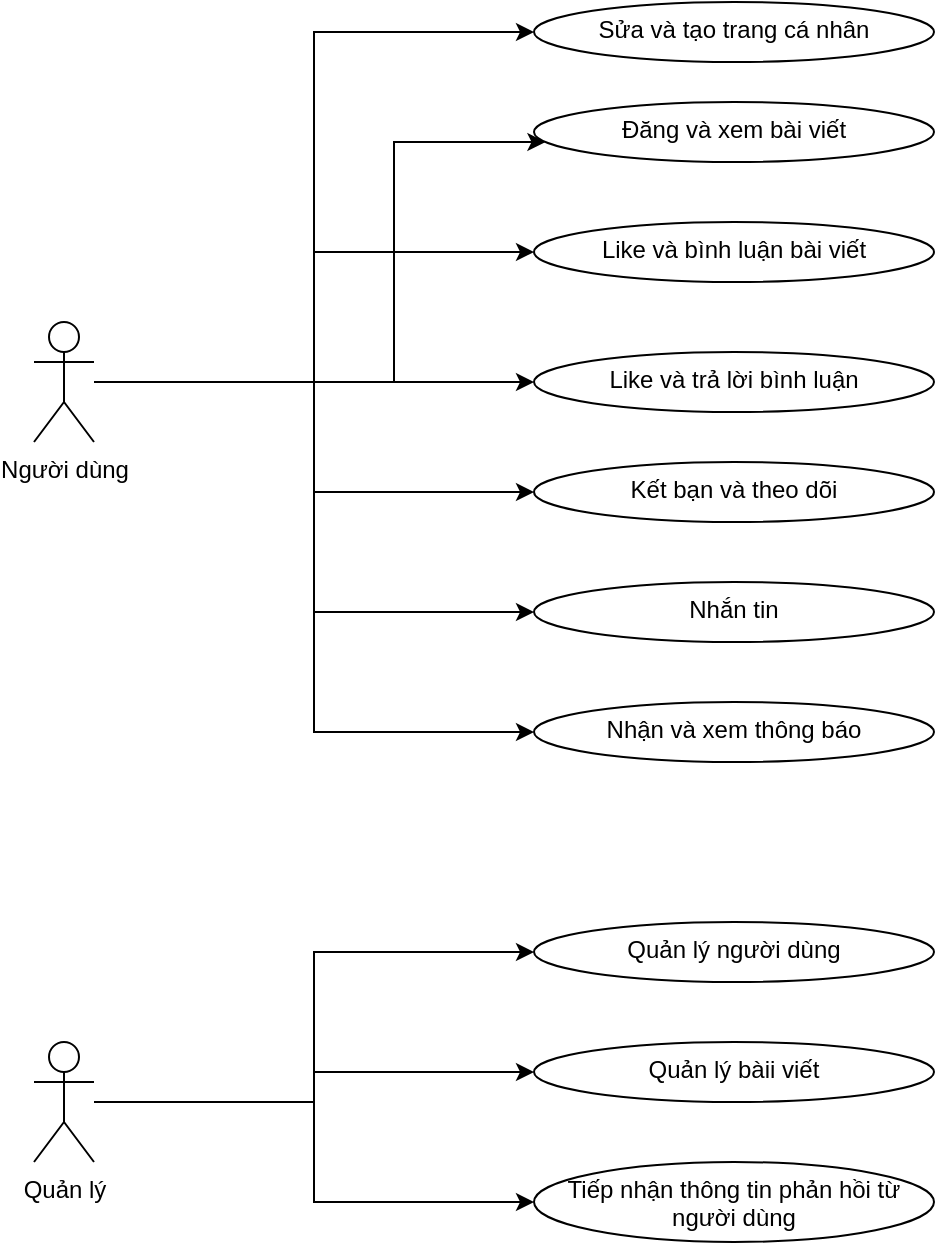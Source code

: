 <mxfile version="14.7.6" type="github">
  <diagram id="ancr_J5ilhHssWnFEeEO" name="Page-1">
    <mxGraphModel dx="1426" dy="769" grid="1" gridSize="10" guides="1" tooltips="1" connect="1" arrows="1" fold="1" page="1" pageScale="1" pageWidth="827" pageHeight="1169" math="0" shadow="0">
      <root>
        <mxCell id="0" />
        <mxCell id="1" parent="0" />
        <mxCell id="nOx5BWtoDo8YG8puYaTN-10" value="" style="edgeStyle=orthogonalEdgeStyle;rounded=0;orthogonalLoop=1;jettySize=auto;html=1;" edge="1" parent="1" source="nOx5BWtoDo8YG8puYaTN-6" target="nOx5BWtoDo8YG8puYaTN-9">
          <mxGeometry relative="1" as="geometry">
            <Array as="points">
              <mxPoint x="200" y="340" />
              <mxPoint x="200" y="220" />
            </Array>
          </mxGeometry>
        </mxCell>
        <mxCell id="nOx5BWtoDo8YG8puYaTN-21" style="edgeStyle=orthogonalEdgeStyle;rounded=0;orthogonalLoop=1;jettySize=auto;html=1;entryX=0;entryY=0.5;entryDx=0;entryDy=0;" edge="1" parent="1" source="nOx5BWtoDo8YG8puYaTN-6" target="nOx5BWtoDo8YG8puYaTN-16">
          <mxGeometry relative="1" as="geometry">
            <Array as="points">
              <mxPoint x="160" y="340" />
              <mxPoint x="160" y="165" />
            </Array>
          </mxGeometry>
        </mxCell>
        <mxCell id="nOx5BWtoDo8YG8puYaTN-22" style="edgeStyle=orthogonalEdgeStyle;rounded=0;orthogonalLoop=1;jettySize=auto;html=1;entryX=0;entryY=0.5;entryDx=0;entryDy=0;" edge="1" parent="1" source="nOx5BWtoDo8YG8puYaTN-6" target="nOx5BWtoDo8YG8puYaTN-11">
          <mxGeometry relative="1" as="geometry" />
        </mxCell>
        <mxCell id="nOx5BWtoDo8YG8puYaTN-23" style="edgeStyle=orthogonalEdgeStyle;rounded=0;orthogonalLoop=1;jettySize=auto;html=1;entryX=0;entryY=0.5;entryDx=0;entryDy=0;" edge="1" parent="1" source="nOx5BWtoDo8YG8puYaTN-6" target="nOx5BWtoDo8YG8puYaTN-12">
          <mxGeometry relative="1" as="geometry" />
        </mxCell>
        <mxCell id="nOx5BWtoDo8YG8puYaTN-24" style="edgeStyle=orthogonalEdgeStyle;rounded=0;orthogonalLoop=1;jettySize=auto;html=1;entryX=0;entryY=0.5;entryDx=0;entryDy=0;" edge="1" parent="1" source="nOx5BWtoDo8YG8puYaTN-6" target="nOx5BWtoDo8YG8puYaTN-13">
          <mxGeometry relative="1" as="geometry" />
        </mxCell>
        <mxCell id="nOx5BWtoDo8YG8puYaTN-25" style="edgeStyle=orthogonalEdgeStyle;rounded=0;orthogonalLoop=1;jettySize=auto;html=1;entryX=0;entryY=0.5;entryDx=0;entryDy=0;" edge="1" parent="1" source="nOx5BWtoDo8YG8puYaTN-6" target="nOx5BWtoDo8YG8puYaTN-17">
          <mxGeometry relative="1" as="geometry" />
        </mxCell>
        <mxCell id="nOx5BWtoDo8YG8puYaTN-26" style="edgeStyle=orthogonalEdgeStyle;rounded=0;orthogonalLoop=1;jettySize=auto;html=1;entryX=0;entryY=0.5;entryDx=0;entryDy=0;" edge="1" parent="1" source="nOx5BWtoDo8YG8puYaTN-6" target="nOx5BWtoDo8YG8puYaTN-19">
          <mxGeometry relative="1" as="geometry" />
        </mxCell>
        <mxCell id="nOx5BWtoDo8YG8puYaTN-6" value="Người dùng" style="shape=umlActor;verticalLabelPosition=bottom;verticalAlign=top;html=1;outlineConnect=0;" vertex="1" parent="1">
          <mxGeometry x="20" y="310" width="30" height="60" as="geometry" />
        </mxCell>
        <mxCell id="nOx5BWtoDo8YG8puYaTN-9" value="Đăng và xem bài viết" style="ellipse;whiteSpace=wrap;html=1;verticalAlign=top;" vertex="1" parent="1">
          <mxGeometry x="270" y="200" width="200" height="30" as="geometry" />
        </mxCell>
        <mxCell id="nOx5BWtoDo8YG8puYaTN-11" value="Like và bình luận bài viết" style="ellipse;whiteSpace=wrap;html=1;verticalAlign=top;" vertex="1" parent="1">
          <mxGeometry x="270" y="260" width="200" height="30" as="geometry" />
        </mxCell>
        <mxCell id="nOx5BWtoDo8YG8puYaTN-12" value="Like và trả lời bình luận" style="ellipse;whiteSpace=wrap;html=1;verticalAlign=top;" vertex="1" parent="1">
          <mxGeometry x="270" y="325" width="200" height="30" as="geometry" />
        </mxCell>
        <mxCell id="nOx5BWtoDo8YG8puYaTN-13" value="Kết bạn và theo dõi" style="ellipse;whiteSpace=wrap;html=1;verticalAlign=top;" vertex="1" parent="1">
          <mxGeometry x="270" y="380" width="200" height="30" as="geometry" />
        </mxCell>
        <mxCell id="nOx5BWtoDo8YG8puYaTN-16" value="Sửa và tạo trang cá nhân" style="ellipse;whiteSpace=wrap;html=1;verticalAlign=top;" vertex="1" parent="1">
          <mxGeometry x="270" y="150" width="200" height="30" as="geometry" />
        </mxCell>
        <mxCell id="nOx5BWtoDo8YG8puYaTN-17" value="Nhắn tin" style="ellipse;whiteSpace=wrap;html=1;verticalAlign=top;" vertex="1" parent="1">
          <mxGeometry x="270" y="440" width="200" height="30" as="geometry" />
        </mxCell>
        <mxCell id="nOx5BWtoDo8YG8puYaTN-19" value="Nhận và xem thông báo" style="ellipse;whiteSpace=wrap;html=1;verticalAlign=top;" vertex="1" parent="1">
          <mxGeometry x="270" y="500" width="200" height="30" as="geometry" />
        </mxCell>
        <mxCell id="nOx5BWtoDo8YG8puYaTN-20" style="edgeStyle=orthogonalEdgeStyle;rounded=0;orthogonalLoop=1;jettySize=auto;html=1;exitX=0.5;exitY=1;exitDx=0;exitDy=0;" edge="1" parent="1" source="nOx5BWtoDo8YG8puYaTN-19" target="nOx5BWtoDo8YG8puYaTN-19">
          <mxGeometry relative="1" as="geometry" />
        </mxCell>
        <mxCell id="nOx5BWtoDo8YG8puYaTN-31" style="edgeStyle=orthogonalEdgeStyle;rounded=0;orthogonalLoop=1;jettySize=auto;html=1;entryX=0;entryY=0.5;entryDx=0;entryDy=0;" edge="1" parent="1" source="nOx5BWtoDo8YG8puYaTN-27" target="nOx5BWtoDo8YG8puYaTN-28">
          <mxGeometry relative="1" as="geometry" />
        </mxCell>
        <mxCell id="nOx5BWtoDo8YG8puYaTN-32" style="edgeStyle=orthogonalEdgeStyle;rounded=0;orthogonalLoop=1;jettySize=auto;html=1;entryX=0;entryY=0.5;entryDx=0;entryDy=0;" edge="1" parent="1" source="nOx5BWtoDo8YG8puYaTN-27" target="nOx5BWtoDo8YG8puYaTN-29">
          <mxGeometry relative="1" as="geometry" />
        </mxCell>
        <mxCell id="nOx5BWtoDo8YG8puYaTN-33" style="edgeStyle=orthogonalEdgeStyle;rounded=0;orthogonalLoop=1;jettySize=auto;html=1;entryX=0;entryY=0.5;entryDx=0;entryDy=0;" edge="1" parent="1" source="nOx5BWtoDo8YG8puYaTN-27" target="nOx5BWtoDo8YG8puYaTN-30">
          <mxGeometry relative="1" as="geometry" />
        </mxCell>
        <mxCell id="nOx5BWtoDo8YG8puYaTN-27" value="Quản lý&lt;br&gt;" style="shape=umlActor;verticalLabelPosition=bottom;verticalAlign=top;html=1;outlineConnect=0;" vertex="1" parent="1">
          <mxGeometry x="20" y="670" width="30" height="60" as="geometry" />
        </mxCell>
        <mxCell id="nOx5BWtoDo8YG8puYaTN-28" value="Quản lý người dùng" style="ellipse;whiteSpace=wrap;html=1;verticalAlign=top;" vertex="1" parent="1">
          <mxGeometry x="270" y="610" width="200" height="30" as="geometry" />
        </mxCell>
        <mxCell id="nOx5BWtoDo8YG8puYaTN-29" value="Quản lý bàii viết" style="ellipse;whiteSpace=wrap;html=1;verticalAlign=top;" vertex="1" parent="1">
          <mxGeometry x="270" y="670" width="200" height="30" as="geometry" />
        </mxCell>
        <mxCell id="nOx5BWtoDo8YG8puYaTN-30" value="Tiếp nhận thông tin phản hồi từ người dùng" style="ellipse;whiteSpace=wrap;html=1;verticalAlign=top;" vertex="1" parent="1">
          <mxGeometry x="270" y="730" width="200" height="40" as="geometry" />
        </mxCell>
      </root>
    </mxGraphModel>
  </diagram>
</mxfile>

